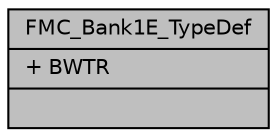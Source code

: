 digraph "FMC_Bank1E_TypeDef"
{
  edge [fontname="Helvetica",fontsize="10",labelfontname="Helvetica",labelfontsize="10"];
  node [fontname="Helvetica",fontsize="10",shape=record];
  Node1 [label="{FMC_Bank1E_TypeDef\n|+ BWTR\l|}",height=0.2,width=0.4,color="black", fillcolor="grey75", style="filled", fontcolor="black"];
}
